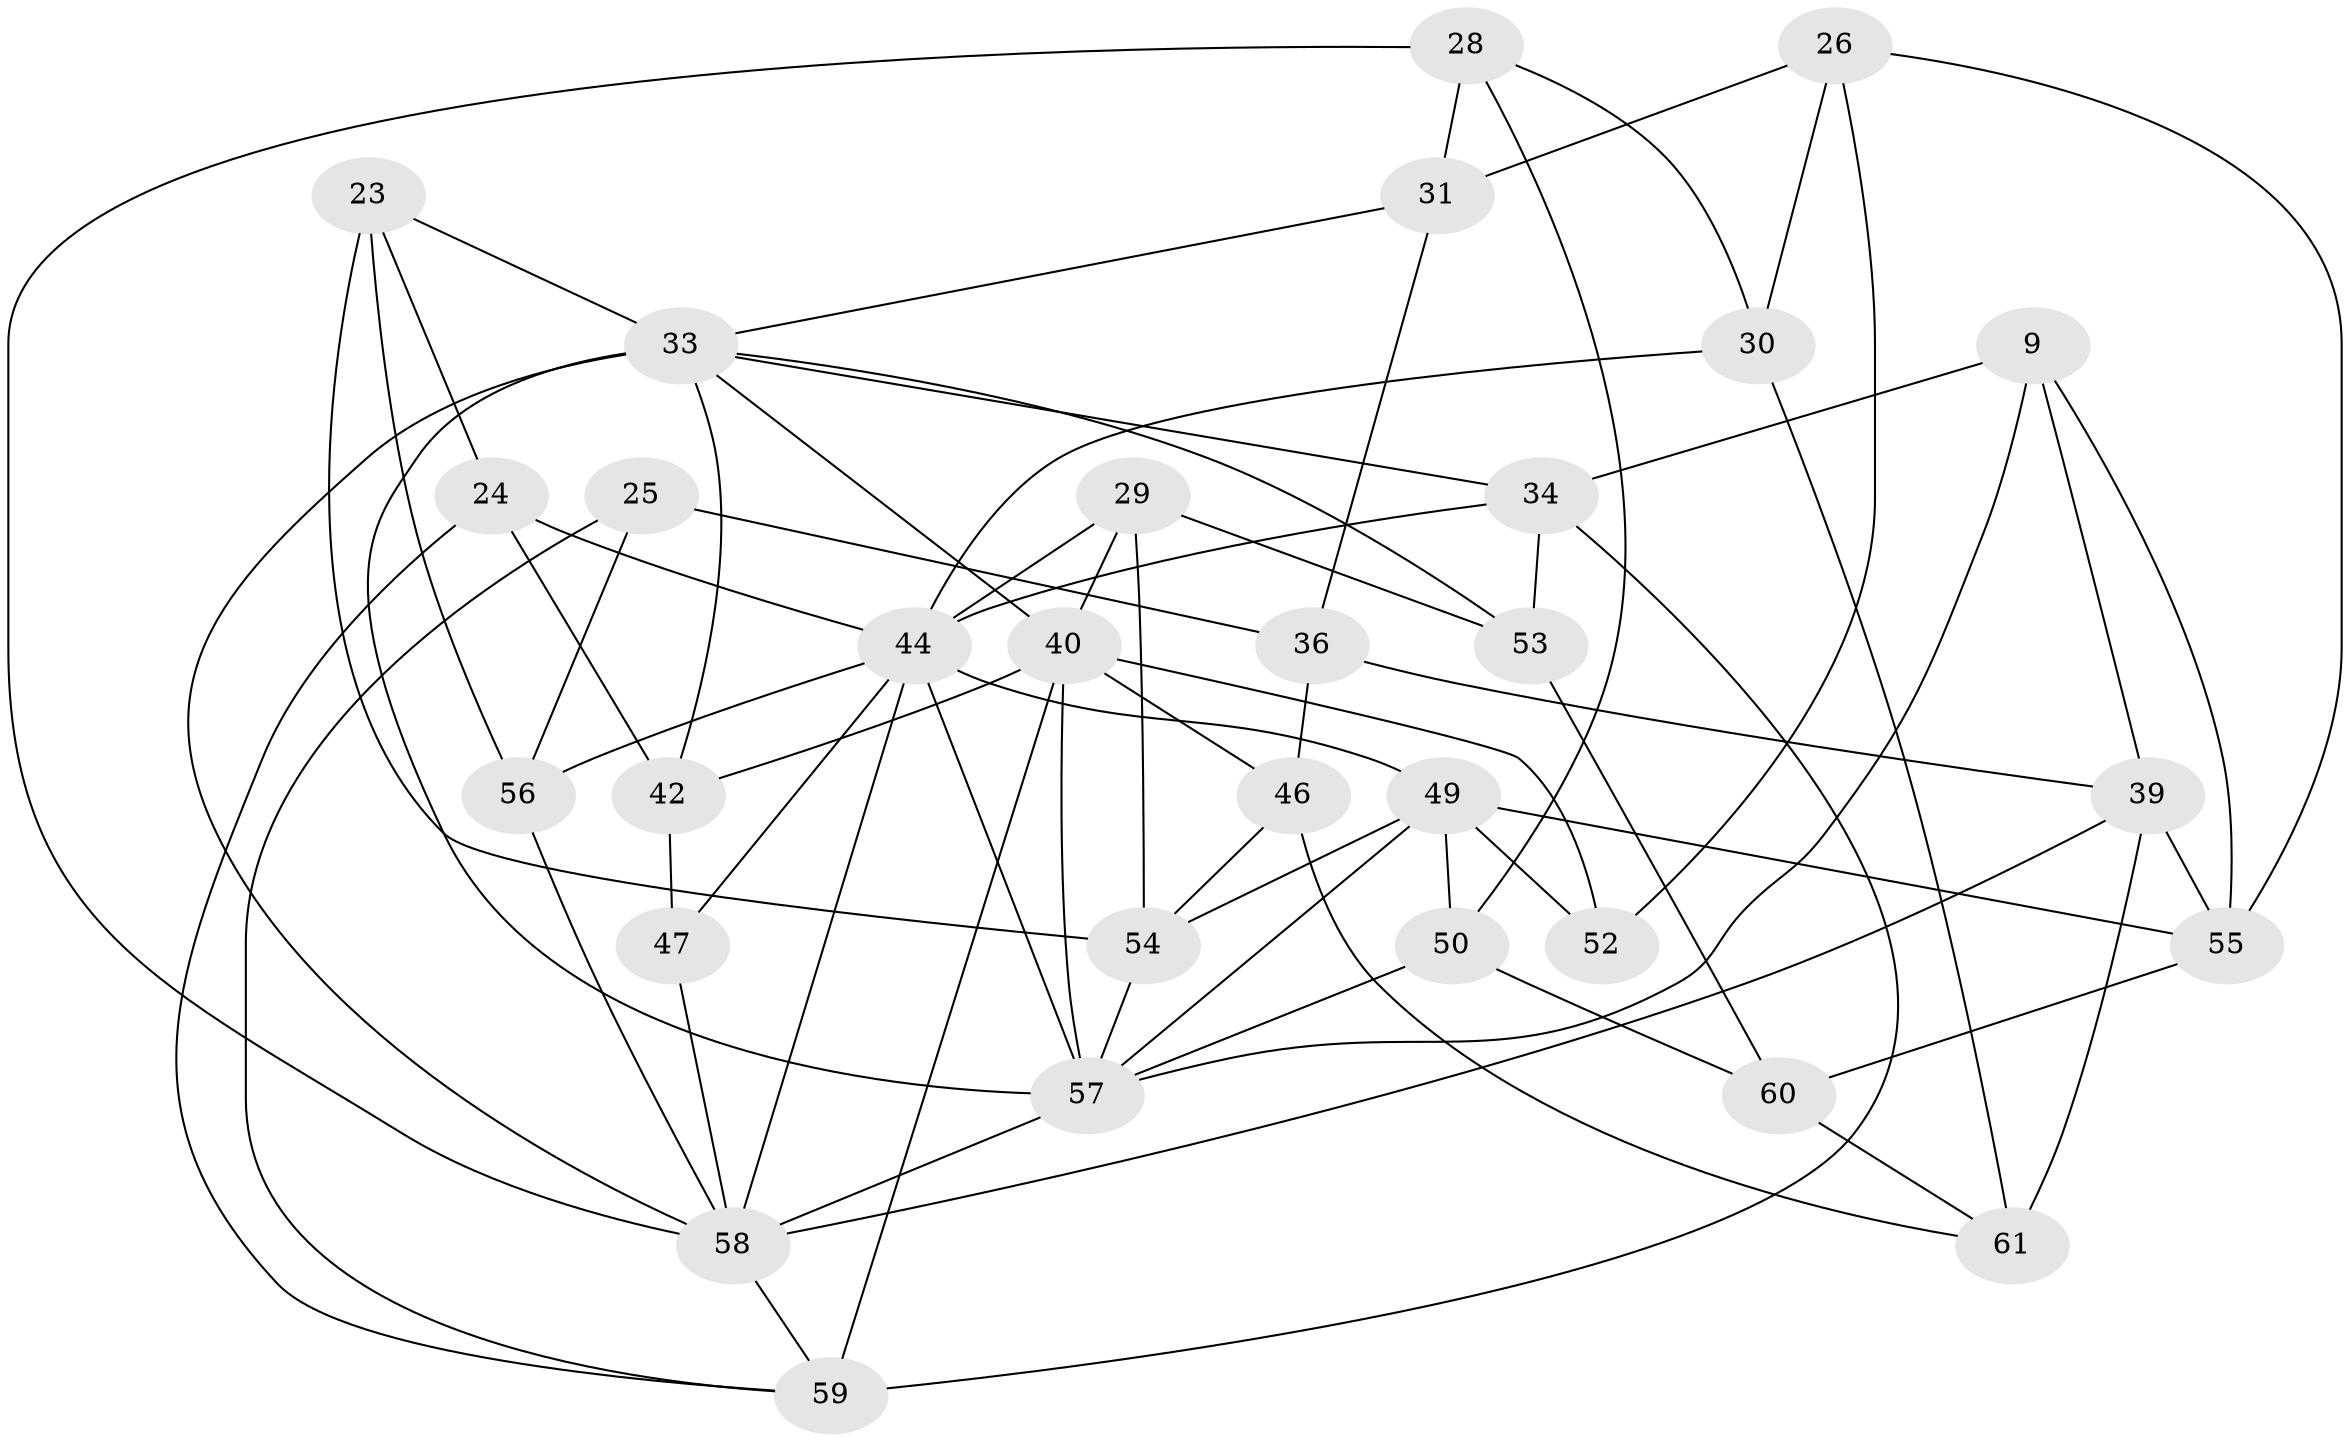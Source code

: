 // original degree distribution, {4: 1.0}
// Generated by graph-tools (version 1.1) at 2025/57/03/09/25 04:57:14]
// undirected, 30 vertices, 72 edges
graph export_dot {
graph [start="1"]
  node [color=gray90,style=filled];
  9 [super="+4"];
  23;
  24 [super="+1+6"];
  25;
  26;
  28;
  29;
  30;
  31;
  33 [super="+5+11+27"];
  34 [super="+20"];
  36;
  39 [super="+37"];
  40 [super="+10+15"];
  42 [super="+38"];
  44 [super="+19+43"];
  46;
  47;
  49 [super="+7+12+45"];
  50;
  52;
  53;
  54 [super="+22"];
  55 [super="+41"];
  56 [super="+8"];
  57 [super="+2+13+48"];
  58 [super="+17+51+35"];
  59 [super="+32"];
  60;
  61;
  9 -- 34 [weight=2];
  9 -- 55;
  9 -- 57 [weight=2];
  9 -- 39;
  23 -- 56;
  23 -- 24;
  23 -- 33;
  23 -- 54;
  24 -- 59;
  24 -- 42 [weight=2];
  24 -- 44 [weight=2];
  25 -- 56 [weight=2];
  25 -- 36;
  25 -- 59;
  26 -- 31;
  26 -- 30;
  26 -- 52;
  26 -- 55;
  28 -- 50;
  28 -- 31;
  28 -- 30;
  28 -- 58;
  29 -- 53;
  29 -- 40;
  29 -- 44;
  29 -- 54;
  30 -- 61;
  30 -- 44;
  31 -- 36;
  31 -- 33;
  33 -- 57 [weight=3];
  33 -- 42;
  33 -- 53;
  33 -- 58;
  33 -- 40;
  33 -- 34;
  34 -- 53;
  34 -- 59;
  34 -- 44;
  36 -- 39;
  36 -- 46;
  39 -- 61;
  39 -- 55 [weight=3];
  39 -- 58 [weight=2];
  40 -- 59 [weight=2];
  40 -- 52;
  40 -- 46;
  40 -- 57;
  40 -- 42;
  42 -- 47 [weight=2];
  44 -- 47;
  44 -- 49 [weight=3];
  44 -- 56;
  44 -- 58;
  44 -- 57;
  46 -- 54;
  46 -- 61;
  47 -- 58;
  49 -- 50;
  49 -- 52 [weight=2];
  49 -- 54;
  49 -- 57;
  49 -- 55 [weight=2];
  50 -- 60;
  50 -- 57;
  53 -- 60;
  54 -- 57 [weight=2];
  55 -- 60;
  56 -- 58 [weight=2];
  57 -- 58;
  58 -- 59;
  60 -- 61;
}
